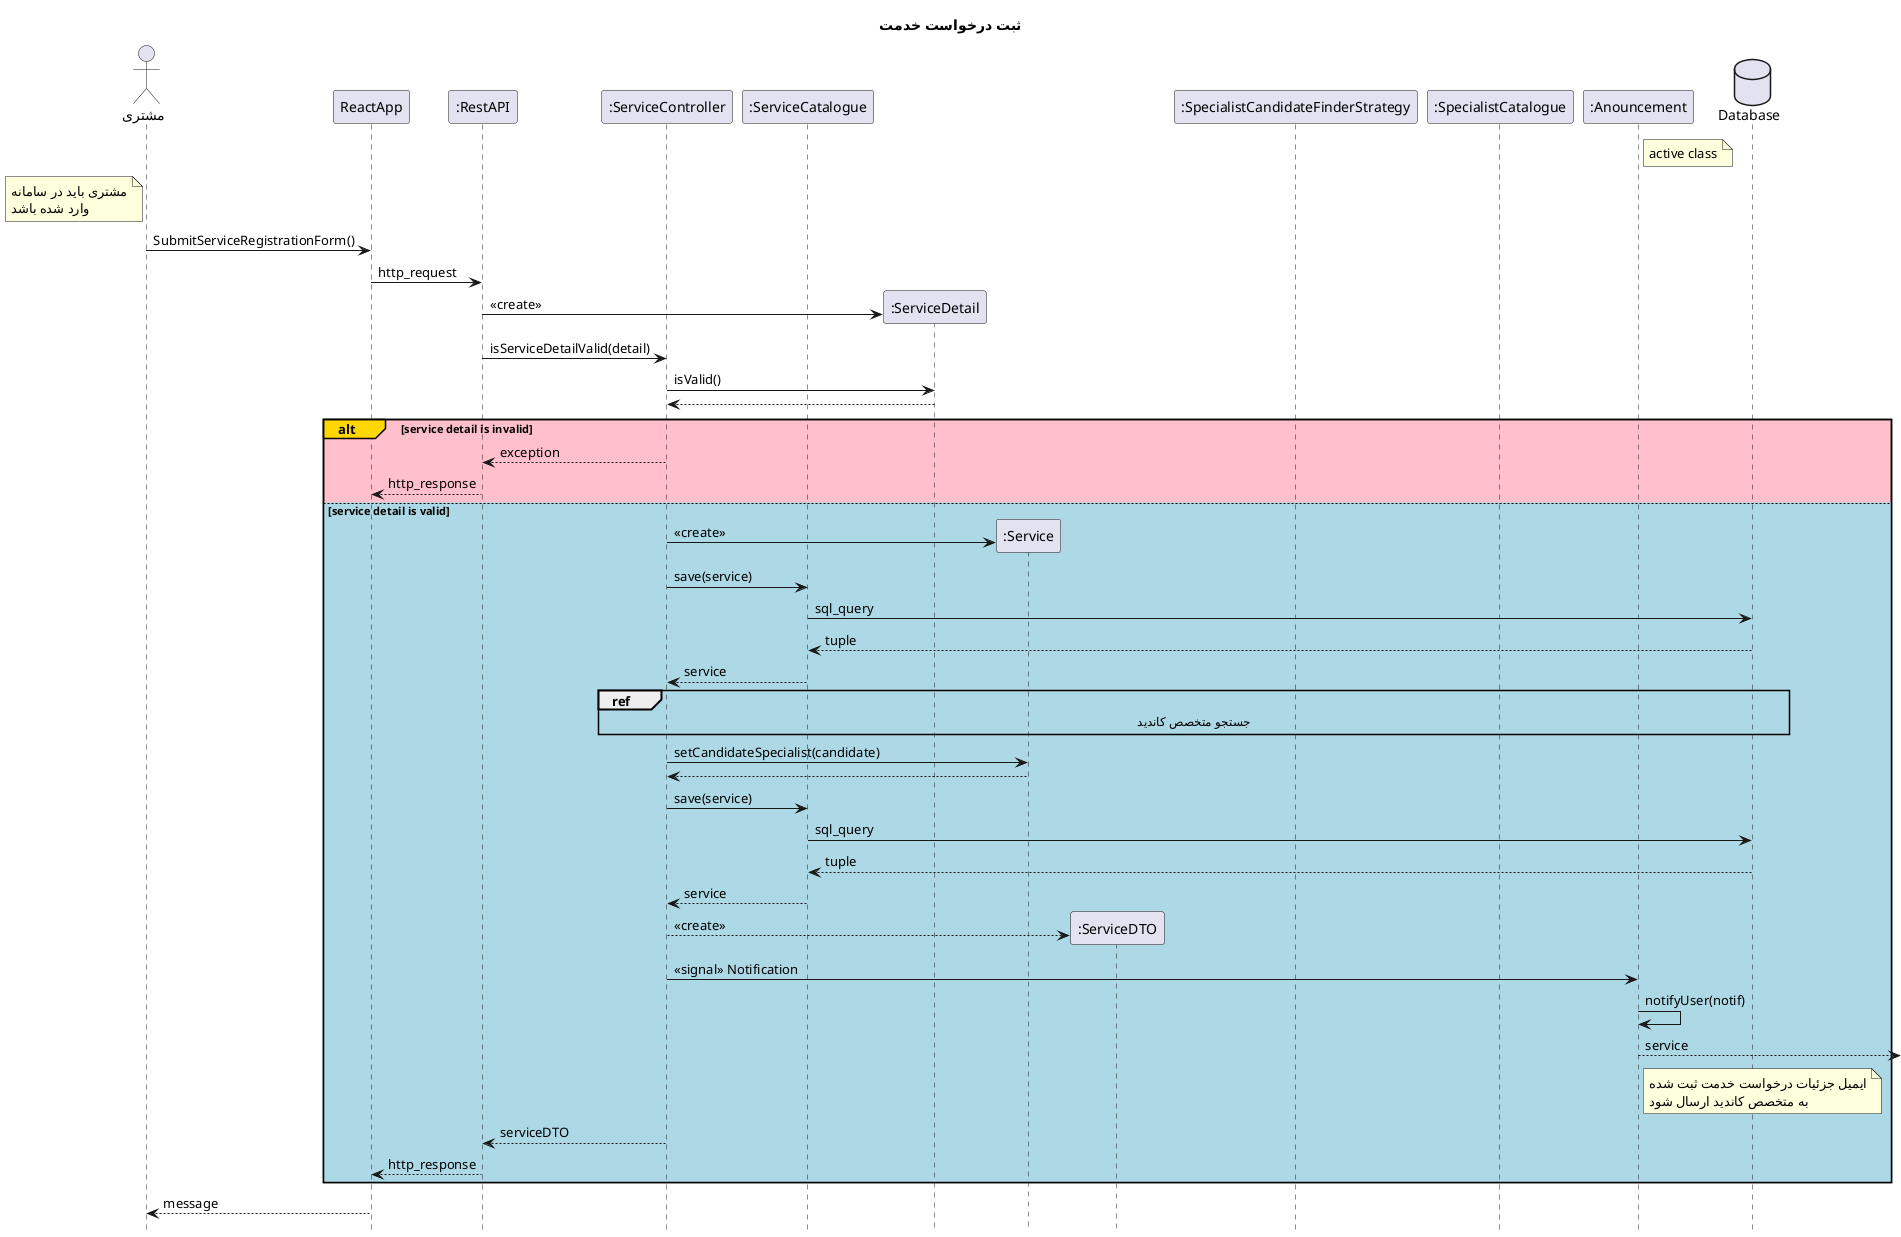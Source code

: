 @startuml registerService
hide footbox
title "ثبت درخواست خدمت"
actor       "مشتری" as customer
participant ReactApp
participant ":RestAPI" as RestAPI
participant ":ServiceController" as ServiceController
participant ":ServiceCatalogue" as ServiceCatalogue
participant ":ServiceDetail" as ServiceDetail
participant ":Service" as Service
participant ":ServiceDTO" as ServiceDTO
participant ":SpecialistCandidateFinderStrategy" as SpecialistCandidateFinderStrategy
participant ":SpecialistCatalogue" as SpecialistCatalogue
participant ":Anouncement" as Anouncement
database Database
note right of Anouncement
    active class
end note
note left of customer
    مشتری باید در سامانه
    وارد شده باشد
end note

customer -> ReactApp: SubmitServiceRegistrationForm()
ReactApp -> RestAPI: http_request
RestAPI -> ServiceDetail **: <<create>>
RestAPI -> ServiceController: isServiceDetailValid(detail)
ServiceController -> ServiceDetail:  isValid()
return
alt#Gold #Pink service detail is invalid

    ServiceController --> RestAPI: exception
    RestAPI --> ReactApp: http_response

else #LightBlue service detail is valid

    ServiceController -> Service **: <<create>>
    ServiceController -> ServiceCatalogue: save(service)
    ServiceCatalogue -> Database: sql_query
    return tuple
    ServiceCatalogue --> ServiceController: service
    ref over ServiceController, SpecialistCandidateFinderStrategy, SpecialistCatalogue, Database: جستجو متخصص کاندید
    ServiceController -> Service: setCandidateSpecialist(candidate)
    return
    ServiceController -> ServiceCatalogue: save(service)
    ServiceCatalogue -> Database: sql_query
    return tuple
    ServiceCatalogue --> ServiceController: service
    ServiceController --> ServiceDTO **: <<create>>
    ServiceController -> Anouncement: <<signal>> Notification
    Anouncement -> Anouncement: notifyUser(notif)
    Anouncement -->: service
    note right of Anouncement
        ایمیل جزئیات درخواست خدمت ثبت شده
        به متخصص کاندید ارسال شود
    end note
    ServiceController --> RestAPI: serviceDTO
    RestAPI --> ReactApp: http_response
end
ReactApp --> customer: message
@enduml